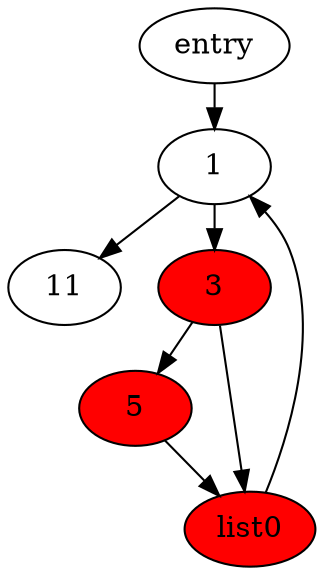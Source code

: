 digraph main {
	bgcolor=transparent
	node [style=filled fillcolor=white]
	ranksep=0.3

	0->1
	1->11
	1->3
	3->5
	3->list0
	5->list0
	list0->1
	0 [label="entry"]
	1
	11
	3 [fillcolor=red]
	5 [fillcolor=red]
	list0 [fillcolor=red]
}
